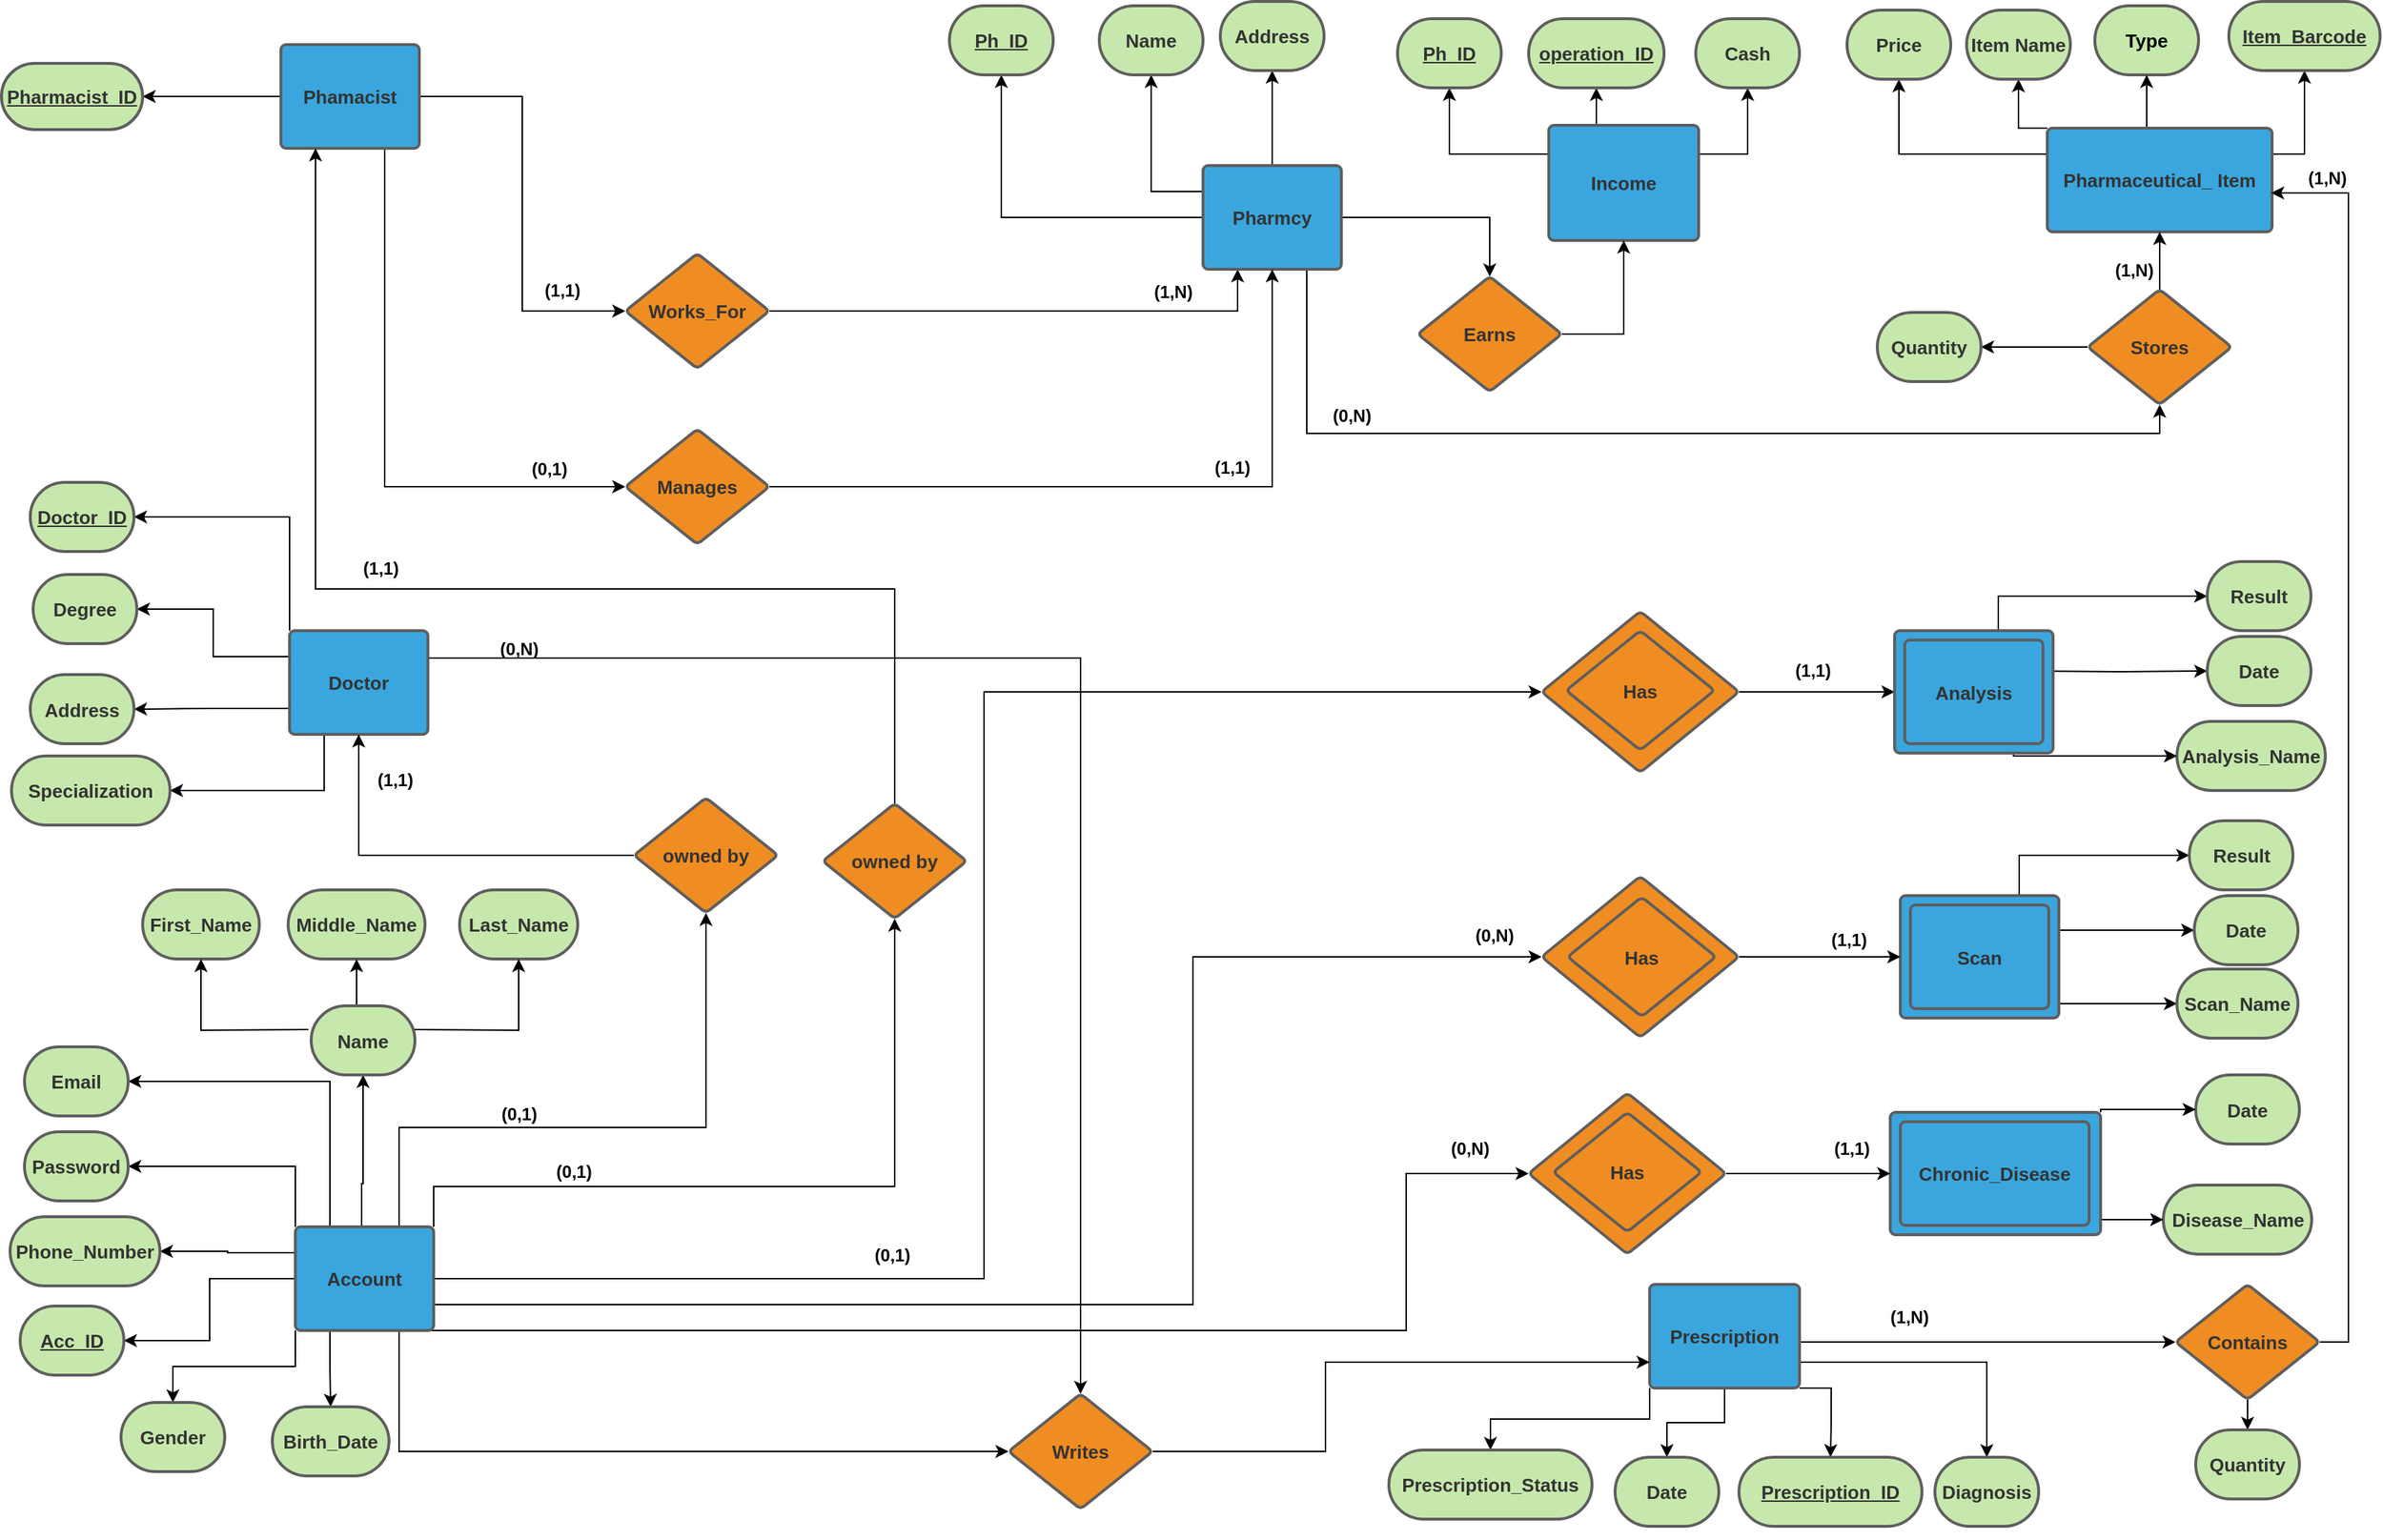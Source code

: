 <mxfile version="13.9.9" type="device"><diagram id="SrJOFGXFFk-rsunD_GMV" name="Page-1"><mxGraphModel dx="1022" dy="497" grid="0" gridSize="10" guides="1" tooltips="1" connect="1" arrows="1" fold="1" page="1" pageScale="1" pageWidth="850" pageHeight="1100" math="0" shadow="0"><root><mxCell id="0"/><mxCell id="1" parent="0"/><mxCell id="UK4qWIoS8Ab12ebFQnXm-16" style="edgeStyle=orthogonalEdgeStyle;rounded=0;orthogonalLoop=1;jettySize=auto;html=1;exitX=0.5;exitY=0;exitDx=0;exitDy=0;entryX=0.5;entryY=1;entryDx=0;entryDy=0;fontStyle=1" parent="1" source="N6BmVvMpEGS1UHbYdFNa-1" target="UK4qWIoS8Ab12ebFQnXm-11" edge="1"><mxGeometry relative="1" as="geometry"><Array as="points"><mxPoint x="276" y="884"/><mxPoint x="276" y="854"/></Array></mxGeometry></mxCell><mxCell id="Aq59oRdXERP1Q0vJyvpA-2" style="edgeStyle=orthogonalEdgeStyle;rounded=0;orthogonalLoop=1;jettySize=auto;html=1;exitX=1;exitY=0.5;exitDx=0;exitDy=0;entryX=0;entryY=0.5;entryDx=0;entryDy=0;" parent="1" source="N6BmVvMpEGS1UHbYdFNa-1" target="UK4qWIoS8Ab12ebFQnXm-120" edge="1"><mxGeometry relative="1" as="geometry"><Array as="points"><mxPoint x="708" y="920"/><mxPoint x="708" y="513"/></Array></mxGeometry></mxCell><mxCell id="Aq59oRdXERP1Q0vJyvpA-8" style="edgeStyle=orthogonalEdgeStyle;rounded=0;orthogonalLoop=1;jettySize=auto;html=1;exitX=1;exitY=0.75;exitDx=0;exitDy=0;entryX=0;entryY=0.5;entryDx=0;entryDy=0;" parent="1" source="N6BmVvMpEGS1UHbYdFNa-1" target="cPiCOxo47Beo3524T_LV-35" edge="1"><mxGeometry relative="1" as="geometry"><Array as="points"><mxPoint x="853" y="938"/><mxPoint x="853" y="697"/></Array></mxGeometry></mxCell><mxCell id="Aq59oRdXERP1Q0vJyvpA-17" style="edgeStyle=orthogonalEdgeStyle;rounded=0;orthogonalLoop=1;jettySize=auto;html=1;exitX=0.75;exitY=1;exitDx=0;exitDy=0;entryX=0;entryY=0.5;entryDx=0;entryDy=0;" parent="1" source="N6BmVvMpEGS1UHbYdFNa-1" target="cPiCOxo47Beo3524T_LV-51" edge="1"><mxGeometry relative="1" as="geometry"><Array as="points"><mxPoint x="1001" y="956"/><mxPoint x="1001" y="847"/></Array></mxGeometry></mxCell><mxCell id="wPLe1USS7FnoCK3j46vb-4" style="edgeStyle=orthogonalEdgeStyle;rounded=0;orthogonalLoop=1;jettySize=auto;html=1;exitX=0.25;exitY=0;exitDx=0;exitDy=0;entryX=1;entryY=0.5;entryDx=0;entryDy=0;" edge="1" parent="1" source="N6BmVvMpEGS1UHbYdFNa-1" target="N6BmVvMpEGS1UHbYdFNa-14"><mxGeometry relative="1" as="geometry"/></mxCell><mxCell id="wPLe1USS7FnoCK3j46vb-12" style="edgeStyle=orthogonalEdgeStyle;rounded=0;orthogonalLoop=1;jettySize=auto;html=1;exitX=0;exitY=0;exitDx=0;exitDy=0;entryX=1;entryY=0.5;entryDx=0;entryDy=0;" edge="1" parent="1" source="N6BmVvMpEGS1UHbYdFNa-1" target="N6BmVvMpEGS1UHbYdFNa-16"><mxGeometry relative="1" as="geometry"/></mxCell><mxCell id="wPLe1USS7FnoCK3j46vb-13" style="edgeStyle=orthogonalEdgeStyle;rounded=0;orthogonalLoop=1;jettySize=auto;html=1;exitX=0;exitY=0.25;exitDx=0;exitDy=0;entryX=1;entryY=0.5;entryDx=0;entryDy=0;" edge="1" parent="1" source="N6BmVvMpEGS1UHbYdFNa-1" target="cPiCOxo47Beo3524T_LV-24"><mxGeometry relative="1" as="geometry"><Array as="points"><mxPoint x="183" y="902"/><mxPoint x="183" y="901"/></Array></mxGeometry></mxCell><mxCell id="wPLe1USS7FnoCK3j46vb-14" style="edgeStyle=orthogonalEdgeStyle;rounded=0;orthogonalLoop=1;jettySize=auto;html=1;exitX=0;exitY=0.5;exitDx=0;exitDy=0;entryX=1;entryY=0.5;entryDx=0;entryDy=0;" edge="1" parent="1" source="N6BmVvMpEGS1UHbYdFNa-1" target="N6BmVvMpEGS1UHbYdFNa-22"><mxGeometry relative="1" as="geometry"/></mxCell><mxCell id="wPLe1USS7FnoCK3j46vb-16" style="edgeStyle=orthogonalEdgeStyle;rounded=0;orthogonalLoop=1;jettySize=auto;html=1;exitX=0.25;exitY=1;exitDx=0;exitDy=0;entryX=0.5;entryY=0;entryDx=0;entryDy=0;" edge="1" parent="1" source="N6BmVvMpEGS1UHbYdFNa-1" target="UK4qWIoS8Ab12ebFQnXm-23"><mxGeometry relative="1" as="geometry"/></mxCell><mxCell id="wPLe1USS7FnoCK3j46vb-17" style="edgeStyle=orthogonalEdgeStyle;rounded=0;orthogonalLoop=1;jettySize=auto;html=1;exitX=0;exitY=1;exitDx=0;exitDy=0;entryX=0.5;entryY=0;entryDx=0;entryDy=0;" edge="1" parent="1" source="N6BmVvMpEGS1UHbYdFNa-1" target="UK4qWIoS8Ab12ebFQnXm-20"><mxGeometry relative="1" as="geometry"/></mxCell><mxCell id="wPLe1USS7FnoCK3j46vb-24" style="edgeStyle=orthogonalEdgeStyle;rounded=0;orthogonalLoop=1;jettySize=auto;html=1;exitX=0.75;exitY=0;exitDx=0;exitDy=0;entryX=0.5;entryY=1;entryDx=0;entryDy=0;" edge="1" parent="1" source="N6BmVvMpEGS1UHbYdFNa-1" target="LXypdyW5rtcTToKxPHiF-26"><mxGeometry relative="1" as="geometry"><Array as="points"><mxPoint x="302" y="815"/><mxPoint x="515" y="815"/></Array></mxGeometry></mxCell><mxCell id="wPLe1USS7FnoCK3j46vb-25" style="edgeStyle=orthogonalEdgeStyle;rounded=0;orthogonalLoop=1;jettySize=auto;html=1;exitX=1;exitY=0;exitDx=0;exitDy=0;entryX=0.5;entryY=1;entryDx=0;entryDy=0;" edge="1" parent="1" source="N6BmVvMpEGS1UHbYdFNa-1" target="LXypdyW5rtcTToKxPHiF-25"><mxGeometry relative="1" as="geometry"><Array as="points"><mxPoint x="326" y="856"/><mxPoint x="646" y="856"/></Array></mxGeometry></mxCell><mxCell id="wPLe1USS7FnoCK3j46vb-28" style="edgeStyle=orthogonalEdgeStyle;rounded=0;orthogonalLoop=1;jettySize=auto;html=1;exitX=0.75;exitY=1;exitDx=0;exitDy=0;entryX=0;entryY=0.5;entryDx=0;entryDy=0;" edge="1" parent="1" source="N6BmVvMpEGS1UHbYdFNa-1" target="LXypdyW5rtcTToKxPHiF-3"><mxGeometry relative="1" as="geometry"/></mxCell><UserObject label="Account" lucidchartObjectId="-SGSoEUG9Gz7" id="N6BmVvMpEGS1UHbYdFNa-1"><mxCell style="html=1;overflow=block;whiteSpace=wrap;;whiteSpace=wrap;fontSize=13;fontColor=#333333;spacing=3;strokeColor=#5e5e5e;strokeOpacity=100;fillOpacity=100;rounded=1;absoluteArcSize=1;arcSize=7;fillColor=#3aa6dd;strokeWidth=2;fontStyle=1" parent="1" vertex="1"><mxGeometry x="230" y="884" width="96" height="72" as="geometry"/></mxCell></UserObject><UserObject label="Email" lucidchartObjectId="dYGS0nXV1edH" id="N6BmVvMpEGS1UHbYdFNa-14"><mxCell style="html=1;overflow=block;whiteSpace=wrap;rounded=1;arcSize=50;whiteSpace=wrap;fontSize=13;fontColor=#333333;fontStyle=1;align=center;spacing=3;strokeColor=#5e5e5e;strokeOpacity=100;fillOpacity=100;fillColor=#c7e8ac;strokeWidth=2;" parent="1" vertex="1"><mxGeometry x="42" y="759" width="72" height="48" as="geometry"/></mxCell></UserObject><UserObject label="Password" lucidchartObjectId="OYGSlnWSxsRF" id="N6BmVvMpEGS1UHbYdFNa-16"><mxCell style="html=1;overflow=block;whiteSpace=wrap;rounded=1;arcSize=50;whiteSpace=wrap;fontSize=13;fontColor=#333333;align=center;spacing=3;strokeColor=#5e5e5e;strokeOpacity=100;fillOpacity=100;fillColor=#c7e8ac;strokeWidth=2;fontStyle=1" parent="1" vertex="1"><mxGeometry x="42" y="818" width="72" height="48" as="geometry"/></mxCell></UserObject><mxCell id="wPLe1USS7FnoCK3j46vb-31" style="edgeStyle=orthogonalEdgeStyle;rounded=0;orthogonalLoop=1;jettySize=auto;html=1;exitX=1;exitY=0.5;exitDx=0;exitDy=0;entryX=0.25;entryY=1;entryDx=0;entryDy=0;" edge="1" parent="1" source="N6BmVvMpEGS1UHbYdFNa-19" target="N6BmVvMpEGS1UHbYdFNa-20"><mxGeometry relative="1" as="geometry"/></mxCell><UserObject label="Works_For" lucidchartObjectId="PZGSMww8vtWz" id="N6BmVvMpEGS1UHbYdFNa-19"><mxCell style="html=1;overflow=block;whiteSpace=wrap;rhombus;whiteSpace=wrap;fontSize=13;fontColor=#333333;align=center;spacing=3;strokeColor=#5e5e5e;strokeOpacity=100;fillOpacity=100;rounded=1;absoluteArcSize=1;arcSize=7;fillColor=#ef8d22;strokeWidth=2;fontStyle=1" parent="1" vertex="1"><mxGeometry x="459" y="208" width="100" height="80" as="geometry"/></mxCell></UserObject><mxCell id="UK4qWIoS8Ab12ebFQnXm-65" style="edgeStyle=orthogonalEdgeStyle;rounded=0;orthogonalLoop=1;jettySize=auto;html=1;exitX=0;exitY=0.25;exitDx=0;exitDy=0;entryX=0.5;entryY=1;entryDx=0;entryDy=0;fontStyle=1" parent="1" source="N6BmVvMpEGS1UHbYdFNa-20" target="UK4qWIoS8Ab12ebFQnXm-36" edge="1"><mxGeometry relative="1" as="geometry"/></mxCell><mxCell id="UK4qWIoS8Ab12ebFQnXm-68" style="edgeStyle=orthogonalEdgeStyle;rounded=0;orthogonalLoop=1;jettySize=auto;html=1;exitX=0.5;exitY=0;exitDx=0;exitDy=0;entryX=0.5;entryY=1;entryDx=0;entryDy=0;fontStyle=1" parent="1" source="N6BmVvMpEGS1UHbYdFNa-20" target="UK4qWIoS8Ab12ebFQnXm-58" edge="1"><mxGeometry relative="1" as="geometry"/></mxCell><mxCell id="UK4qWIoS8Ab12ebFQnXm-76" style="edgeStyle=orthogonalEdgeStyle;rounded=0;orthogonalLoop=1;jettySize=auto;html=1;exitX=1;exitY=0.5;exitDx=0;exitDy=0;fontStyle=1" parent="1" source="N6BmVvMpEGS1UHbYdFNa-20" target="UK4qWIoS8Ab12ebFQnXm-74" edge="1"><mxGeometry relative="1" as="geometry"/></mxCell><mxCell id="LXypdyW5rtcTToKxPHiF-21" style="edgeStyle=orthogonalEdgeStyle;rounded=0;orthogonalLoop=1;jettySize=auto;html=1;exitX=0.75;exitY=1;exitDx=0;exitDy=0;entryX=0.5;entryY=1;entryDx=0;entryDy=0;" parent="1" source="N6BmVvMpEGS1UHbYdFNa-20" target="UK4qWIoS8Ab12ebFQnXm-61" edge="1"><mxGeometry relative="1" as="geometry"><Array as="points"><mxPoint x="932" y="333"/><mxPoint x="1524" y="333"/></Array></mxGeometry></mxCell><mxCell id="wPLe1USS7FnoCK3j46vb-1" style="edgeStyle=orthogonalEdgeStyle;rounded=0;orthogonalLoop=1;jettySize=auto;html=1;exitX=0;exitY=0.5;exitDx=0;exitDy=0;entryX=0.5;entryY=1;entryDx=0;entryDy=0;" edge="1" parent="1" source="N6BmVvMpEGS1UHbYdFNa-20" target="UK4qWIoS8Ab12ebFQnXm-34"><mxGeometry relative="1" as="geometry"/></mxCell><UserObject label="Pharmcy" lucidchartObjectId="J0GSvKQGq9gK" id="N6BmVvMpEGS1UHbYdFNa-20"><mxCell style="html=1;overflow=block;whiteSpace=wrap;;whiteSpace=wrap;fontSize=13;fontColor=#333333;align=center;spacing=7;strokeColor=#5e5e5e;strokeOpacity=100;fillOpacity=100;rounded=1;absoluteArcSize=1;arcSize=7;fillColor=#3aa6dd;strokeWidth=2;fontStyle=1" parent="1" vertex="1"><mxGeometry x="860" y="147" width="96" height="72" as="geometry"/></mxCell></UserObject><UserObject label="Acc_ID" lucidchartObjectId="R1GS1SDH2Mbg" id="N6BmVvMpEGS1UHbYdFNa-22"><mxCell style="html=1;overflow=block;whiteSpace=wrap;rounded=1;arcSize=50;whiteSpace=wrap;fontSize=13;fontColor=#333333;fontStyle=5;align=center;spacing=3;strokeColor=#5e5e5e;strokeOpacity=100;fillOpacity=100;fillColor=#c7e8ac;strokeWidth=2;" parent="1" vertex="1"><mxGeometry x="39" y="939" width="72" height="48" as="geometry"/></mxCell></UserObject><mxCell id="UK4qWIoS8Ab12ebFQnXm-49" style="edgeStyle=orthogonalEdgeStyle;rounded=0;orthogonalLoop=1;jettySize=auto;html=1;exitX=0.75;exitY=1;exitDx=0;exitDy=0;entryX=0;entryY=0.5;entryDx=0;entryDy=0;fontStyle=1" parent="1" source="N6BmVvMpEGS1UHbYdFNa-31" target="UK4qWIoS8Ab12ebFQnXm-30" edge="1"><mxGeometry relative="1" as="geometry"/></mxCell><mxCell id="UK4qWIoS8Ab12ebFQnXm-50" style="edgeStyle=orthogonalEdgeStyle;rounded=0;orthogonalLoop=1;jettySize=auto;html=1;exitX=1;exitY=0.5;exitDx=0;exitDy=0;entryX=0;entryY=0.5;entryDx=0;entryDy=0;fontStyle=1" parent="1" source="N6BmVvMpEGS1UHbYdFNa-31" target="N6BmVvMpEGS1UHbYdFNa-19" edge="1"><mxGeometry relative="1" as="geometry"/></mxCell><mxCell id="cPiCOxo47Beo3524T_LV-22" style="edgeStyle=orthogonalEdgeStyle;rounded=0;orthogonalLoop=1;jettySize=auto;html=1;exitX=0;exitY=0.5;exitDx=0;exitDy=0;entryX=1;entryY=0.5;entryDx=0;entryDy=0;" parent="1" source="N6BmVvMpEGS1UHbYdFNa-31" target="hWyK3MEY5wXp8ldDRZPH-13" edge="1"><mxGeometry relative="1" as="geometry"/></mxCell><UserObject label="Phamacist" lucidchartObjectId="CaHSCyLZCDPA" id="N6BmVvMpEGS1UHbYdFNa-31"><mxCell style="html=1;overflow=block;whiteSpace=wrap;;whiteSpace=wrap;fontSize=13;fontColor=#333333;align=center;spacing=7;strokeColor=#5e5e5e;strokeOpacity=100;fillOpacity=100;rounded=1;absoluteArcSize=1;arcSize=7;fillColor=#3aa6dd;strokeWidth=2;fontStyle=1" parent="1" vertex="1"><mxGeometry x="220" y="63" width="96" height="72" as="geometry"/></mxCell></UserObject><mxCell id="6YdUePQtOF0OQLc7jwly-23" style="edgeStyle=orthogonalEdgeStyle;rounded=0;orthogonalLoop=1;jettySize=auto;html=1;exitX=0.75;exitY=0;exitDx=0;exitDy=0;entryX=0;entryY=0.5;entryDx=0;entryDy=0;" parent="1" source="N6BmVvMpEGS1UHbYdFNa-36" target="N6BmVvMpEGS1UHbYdFNa-44" edge="1"><mxGeometry relative="1" as="geometry"/></mxCell><mxCell id="6YdUePQtOF0OQLc7jwly-25" style="edgeStyle=orthogonalEdgeStyle;rounded=0;orthogonalLoop=1;jettySize=auto;html=1;exitX=1;exitY=0.25;exitDx=0;exitDy=0;entryX=0;entryY=0.5;entryDx=0;entryDy=0;" parent="1" source="N6BmVvMpEGS1UHbYdFNa-36" target="N6BmVvMpEGS1UHbYdFNa-42" edge="1"><mxGeometry relative="1" as="geometry"><mxPoint x="1512.98" y="662.588" as="targetPoint"/><Array as="points"><mxPoint x="1454" y="678"/></Array></mxGeometry></mxCell><mxCell id="ACIOXOJVwjQED-e7u1HB-14" style="edgeStyle=orthogonalEdgeStyle;rounded=0;orthogonalLoop=1;jettySize=auto;html=1;exitX=1;exitY=0.75;exitDx=0;exitDy=0;entryX=0;entryY=0.5;entryDx=0;entryDy=0;" parent="1" source="N6BmVvMpEGS1UHbYdFNa-36" target="N6BmVvMpEGS1UHbYdFNa-40" edge="1"><mxGeometry relative="1" as="geometry"><Array as="points"><mxPoint x="1454" y="729"/></Array></mxGeometry></mxCell><UserObject label="Scans" lucidchartObjectId="TfHS3AQrBClq" id="N6BmVvMpEGS1UHbYdFNa-36"><mxCell style="html=1;overflow=block;whiteSpace=wrap;;whiteSpace=wrap;fontSize=13;fontColor=#333333;align=center;spacing=7;strokeColor=#5e5e5e;strokeOpacity=100;fillOpacity=100;rounded=1;absoluteArcSize=1;arcSize=7;fillColor=#3aa6dd;strokeWidth=2;fontStyle=1" parent="1" vertex="1"><mxGeometry x="1344" y="654" width="110" height="85" as="geometry"/></mxCell></UserObject><UserObject label="Scan_Name" lucidchartObjectId="ugHShS6XO9Eq" id="N6BmVvMpEGS1UHbYdFNa-40"><mxCell style="html=1;overflow=block;whiteSpace=wrap;rounded=1;arcSize=50;whiteSpace=wrap;fontSize=13;fontColor=#333333;align=center;spacing=3;strokeColor=#5e5e5e;strokeOpacity=100;fillOpacity=100;fillColor=#c7e8ac;strokeWidth=2;fontStyle=1" parent="1" vertex="1"><mxGeometry x="1536" y="705" width="84" height="48" as="geometry"/></mxCell></UserObject><UserObject label="Date" lucidchartObjectId="OgHSLH1Q~NTP" id="N6BmVvMpEGS1UHbYdFNa-42"><mxCell style="html=1;overflow=block;whiteSpace=wrap;rounded=1;arcSize=50;whiteSpace=wrap;fontSize=13;fontColor=#333333;align=center;spacing=3;strokeColor=#5e5e5e;strokeOpacity=100;fillOpacity=100;fillColor=#c7e8ac;strokeWidth=2;fontStyle=1" parent="1" vertex="1"><mxGeometry x="1548" y="654" width="72" height="48" as="geometry"/></mxCell></UserObject><UserObject label="Result" lucidchartObjectId="ZgHS8Fq8jt4v" id="N6BmVvMpEGS1UHbYdFNa-44"><mxCell style="html=1;overflow=block;whiteSpace=wrap;rounded=1;arcSize=50;whiteSpace=wrap;fontSize=13;fontColor=#333333;align=center;spacing=3;strokeColor=#5e5e5e;strokeOpacity=100;fillOpacity=100;fillColor=#c7e8ac;strokeWidth=2;fontStyle=1" parent="1" vertex="1"><mxGeometry x="1544.5" y="602" width="72" height="48" as="geometry"/></mxCell></UserObject><mxCell id="UK4qWIoS8Ab12ebFQnXm-115" style="edgeStyle=orthogonalEdgeStyle;rounded=0;orthogonalLoop=1;jettySize=auto;html=1;exitX=0;exitY=0;exitDx=0;exitDy=0;entryX=1;entryY=0.5;entryDx=0;entryDy=0;" parent="1" source="N6BmVvMpEGS1UHbYdFNa-47" target="UK4qWIoS8Ab12ebFQnXm-114" edge="1"><mxGeometry relative="1" as="geometry"/></mxCell><mxCell id="LXypdyW5rtcTToKxPHiF-2" style="edgeStyle=orthogonalEdgeStyle;rounded=0;orthogonalLoop=1;jettySize=auto;html=1;exitX=0.25;exitY=1;exitDx=0;exitDy=0;entryX=1;entryY=0.5;entryDx=0;entryDy=0;" parent="1" source="N6BmVvMpEGS1UHbYdFNa-47" target="LXypdyW5rtcTToKxPHiF-1" edge="1"><mxGeometry relative="1" as="geometry"/></mxCell><mxCell id="wPLe1USS7FnoCK3j46vb-6" style="edgeStyle=orthogonalEdgeStyle;rounded=0;orthogonalLoop=1;jettySize=auto;html=1;exitX=0;exitY=0.25;exitDx=0;exitDy=0;entryX=1;entryY=0.5;entryDx=0;entryDy=0;" edge="1" parent="1" source="N6BmVvMpEGS1UHbYdFNa-47" target="hWyK3MEY5wXp8ldDRZPH-2"><mxGeometry relative="1" as="geometry"/></mxCell><mxCell id="wPLe1USS7FnoCK3j46vb-8" style="edgeStyle=orthogonalEdgeStyle;rounded=0;orthogonalLoop=1;jettySize=auto;html=1;exitX=0;exitY=0.75;exitDx=0;exitDy=0;entryX=1;entryY=0.5;entryDx=0;entryDy=0;" edge="1" parent="1" source="N6BmVvMpEGS1UHbYdFNa-47" target="hWyK3MEY5wXp8ldDRZPH-11"><mxGeometry relative="1" as="geometry"/></mxCell><mxCell id="wPLe1USS7FnoCK3j46vb-29" style="edgeStyle=orthogonalEdgeStyle;rounded=0;orthogonalLoop=1;jettySize=auto;html=1;exitX=1;exitY=0.75;exitDx=0;exitDy=0;" edge="1" parent="1" source="N6BmVvMpEGS1UHbYdFNa-47" target="LXypdyW5rtcTToKxPHiF-3"><mxGeometry relative="1" as="geometry"><Array as="points"><mxPoint x="322" y="489"/><mxPoint x="775" y="489"/></Array></mxGeometry></mxCell><UserObject label="Doctor" lucidchartObjectId="ovHSjndOjdJD" id="N6BmVvMpEGS1UHbYdFNa-47"><mxCell style="html=1;overflow=block;whiteSpace=wrap;;whiteSpace=wrap;fontSize=13;fontColor=#333333;align=center;spacing=7;strokeColor=#5e5e5e;strokeOpacity=100;fillOpacity=100;rounded=1;absoluteArcSize=1;arcSize=7;fillColor=#3aa6dd;strokeWidth=2;fontStyle=1" parent="1" vertex="1"><mxGeometry x="226" y="470" width="96" height="72" as="geometry"/></mxCell></UserObject><mxCell id="cPiCOxo47Beo3524T_LV-13" style="edgeStyle=orthogonalEdgeStyle;rounded=0;orthogonalLoop=1;jettySize=auto;html=1;exitX=0.642;exitY=0.02;exitDx=0;exitDy=0;entryX=0;entryY=0.5;entryDx=0;entryDy=0;exitPerimeter=0;" parent="1" source="cPiCOxo47Beo3524T_LV-32" target="cPiCOxo47Beo3524T_LV-10" edge="1"><mxGeometry relative="1" as="geometry"><mxPoint x="1412" y="462" as="sourcePoint"/><Array as="points"><mxPoint x="1412" y="472"/><mxPoint x="1412" y="446"/></Array></mxGeometry></mxCell><mxCell id="cPiCOxo47Beo3524T_LV-15" style="edgeStyle=orthogonalEdgeStyle;rounded=0;orthogonalLoop=1;jettySize=auto;html=1;exitX=1;exitY=0.5;exitDx=0;exitDy=0;entryX=0;entryY=0.5;entryDx=0;entryDy=0;" parent="1" target="cPiCOxo47Beo3524T_LV-9" edge="1"><mxGeometry relative="1" as="geometry"><mxPoint x="1436" y="498" as="sourcePoint"/></mxGeometry></mxCell><UserObject label="Type" lucidchartObjectId="q4GSKJaUH7Fd" id="N6BmVvMpEGS1UHbYdFNa-136"><mxCell style="html=1;overflow=block;whiteSpace=wrap;rounded=1;arcSize=50;whiteSpace=wrap;fontSize=13;fontStyle=1;align=center;spacing=3;strokeOpacity=100;fillOpacity=100;strokeWidth=2;strokeColor=#5E5E5E;fillColor=#C7E8AC;" parent="1" vertex="1"><mxGeometry x="1479" y="36" width="72" height="48" as="geometry"/></mxCell></UserObject><mxCell id="UK4qWIoS8Ab12ebFQnXm-105" style="edgeStyle=orthogonalEdgeStyle;rounded=0;orthogonalLoop=1;jettySize=auto;html=1;exitX=0;exitY=0.25;exitDx=0;exitDy=0;entryX=0.5;entryY=1;entryDx=0;entryDy=0;fontStyle=1" parent="1" source="N6BmVvMpEGS1UHbYdFNa-154" target="UK4qWIoS8Ab12ebFQnXm-86" edge="1"><mxGeometry relative="1" as="geometry"/></mxCell><mxCell id="wPLe1USS7FnoCK3j46vb-38" style="edgeStyle=orthogonalEdgeStyle;rounded=0;orthogonalLoop=1;jettySize=auto;html=1;exitX=1;exitY=0.25;exitDx=0;exitDy=0;entryX=0.5;entryY=1;entryDx=0;entryDy=0;" edge="1" parent="1" source="N6BmVvMpEGS1UHbYdFNa-154" target="wPLe1USS7FnoCK3j46vb-36"><mxGeometry relative="1" as="geometry"/></mxCell><mxCell id="wPLe1USS7FnoCK3j46vb-40" style="edgeStyle=orthogonalEdgeStyle;rounded=0;orthogonalLoop=1;jettySize=auto;html=1;exitX=0;exitY=0;exitDx=0;exitDy=0;entryX=0.5;entryY=1;entryDx=0;entryDy=0;" edge="1" parent="1" source="N6BmVvMpEGS1UHbYdFNa-154" target="UK4qWIoS8Ab12ebFQnXm-85"><mxGeometry relative="1" as="geometry"/></mxCell><mxCell id="wPLe1USS7FnoCK3j46vb-42" style="edgeStyle=orthogonalEdgeStyle;rounded=0;orthogonalLoop=1;jettySize=auto;html=1;exitX=0.5;exitY=0;exitDx=0;exitDy=0;entryX=0.5;entryY=1;entryDx=0;entryDy=0;" edge="1" parent="1" source="N6BmVvMpEGS1UHbYdFNa-154" target="N6BmVvMpEGS1UHbYdFNa-136"><mxGeometry relative="1" as="geometry"/></mxCell><UserObject label="Pharmaceutical_ Item" lucidchartObjectId="J0GSvKQGq9gK" id="N6BmVvMpEGS1UHbYdFNa-154"><mxCell style="html=1;overflow=block;whiteSpace=wrap;;whiteSpace=wrap;fontSize=13;fontColor=#333333;align=center;spacing=7;strokeColor=#5e5e5e;strokeOpacity=100;fillOpacity=100;rounded=1;absoluteArcSize=1;arcSize=7;fillColor=#3aa6dd;strokeWidth=2;fontStyle=1" parent="1" vertex="1"><mxGeometry x="1446" y="121" width="156" height="72" as="geometry"/></mxCell></UserObject><mxCell id="N6BmVvMpEGS1UHbYdFNa-155" style="edgeStyle=orthogonalEdgeStyle;rounded=0;orthogonalLoop=1;jettySize=auto;html=1;exitX=0.5;exitY=1;exitDx=0;exitDy=0;fontStyle=1" parent="1" edge="1"><mxGeometry relative="1" as="geometry"><mxPoint x="1516" y="77" as="sourcePoint"/><mxPoint x="1516" y="77" as="targetPoint"/></mxGeometry></mxCell><mxCell id="N6BmVvMpEGS1UHbYdFNa-187" value="(1,1)" style="text;html=1;align=center;verticalAlign=middle;resizable=0;points=[];autosize=1;fontStyle=1" parent="1" vertex="1"><mxGeometry x="395" y="224" width="40" height="20" as="geometry"/></mxCell><mxCell id="N6BmVvMpEGS1UHbYdFNa-191" value="(1,1)" style="text;html=1;align=center;verticalAlign=middle;resizable=0;points=[];autosize=1;fontStyle=1" parent="1" vertex="1"><mxGeometry x="860" y="347" width="40" height="20" as="geometry"/></mxCell><UserObject label="Degree" lucidchartObjectId="OYGSlnWSxsRF" id="hWyK3MEY5wXp8ldDRZPH-2"><mxCell style="html=1;overflow=block;whiteSpace=wrap;rounded=1;arcSize=50;whiteSpace=wrap;fontSize=13;fontColor=#333333;align=center;spacing=3;strokeColor=#5e5e5e;strokeOpacity=100;fillOpacity=100;fillColor=#c7e8ac;strokeWidth=2;fontStyle=1" parent="1" vertex="1"><mxGeometry x="48" y="431" width="72" height="48" as="geometry"/></mxCell></UserObject><UserObject label="Address" lucidchartObjectId="OYGSlnWSxsRF" id="hWyK3MEY5wXp8ldDRZPH-11"><mxCell style="html=1;overflow=block;whiteSpace=wrap;rounded=1;arcSize=50;whiteSpace=wrap;fontSize=13;fontColor=#333333;align=center;spacing=3;strokeColor=#5e5e5e;strokeOpacity=100;fillOpacity=100;fillColor=#c7e8ac;strokeWidth=2;fontStyle=1" parent="1" vertex="1"><mxGeometry x="46" y="500.5" width="72" height="48" as="geometry"/></mxCell></UserObject><UserObject label="Pharmacist_ID" lucidchartObjectId="dYGS0nXV1edH" id="hWyK3MEY5wXp8ldDRZPH-13"><mxCell style="html=1;overflow=block;whiteSpace=wrap;rounded=1;arcSize=50;whiteSpace=wrap;fontSize=13;fontColor=#333333;fontStyle=5;align=center;spacing=3;strokeColor=#5e5e5e;strokeOpacity=100;fillOpacity=100;fillColor=#c7e8ac;strokeWidth=2;" parent="1" vertex="1"><mxGeometry x="26" y="76" width="98" height="46" as="geometry"/></mxCell></UserObject><mxCell id="UK4qWIoS8Ab12ebFQnXm-96" style="edgeStyle=orthogonalEdgeStyle;rounded=0;orthogonalLoop=1;jettySize=auto;html=1;exitX=0;exitY=0.25;exitDx=0;exitDy=0;fontStyle=1" parent="1" source="KkuqJVuLSE56TDZzYvB7-1" target="UK4qWIoS8Ab12ebFQnXm-93" edge="1"><mxGeometry relative="1" as="geometry"/></mxCell><mxCell id="UK4qWIoS8Ab12ebFQnXm-99" style="edgeStyle=orthogonalEdgeStyle;rounded=0;orthogonalLoop=1;jettySize=auto;html=1;exitX=1;exitY=0.25;exitDx=0;exitDy=0;entryX=0.5;entryY=1;entryDx=0;entryDy=0;fontStyle=1" parent="1" source="KkuqJVuLSE56TDZzYvB7-1" target="UK4qWIoS8Ab12ebFQnXm-95" edge="1"><mxGeometry relative="1" as="geometry"/></mxCell><mxCell id="wPLe1USS7FnoCK3j46vb-39" style="edgeStyle=orthogonalEdgeStyle;rounded=0;orthogonalLoop=1;jettySize=auto;html=1;exitX=0.25;exitY=0;exitDx=0;exitDy=0;entryX=0.5;entryY=1;entryDx=0;entryDy=0;" edge="1" parent="1" source="KkuqJVuLSE56TDZzYvB7-1" target="UK4qWIoS8Ab12ebFQnXm-94"><mxGeometry relative="1" as="geometry"/></mxCell><UserObject label="Income" lucidchartObjectId="J0GSvKQGq9gK" id="KkuqJVuLSE56TDZzYvB7-1"><mxCell style="html=1;overflow=block;whiteSpace=wrap;;whiteSpace=wrap;fontSize=13;fontColor=#333333;align=center;spacing=7;strokeColor=#5e5e5e;strokeOpacity=100;fillOpacity=100;rounded=1;absoluteArcSize=1;arcSize=7;fillColor=#3aa6dd;strokeWidth=2;fontStyle=1" parent="1" vertex="1"><mxGeometry x="1100" y="119" width="104" height="80" as="geometry"/></mxCell></UserObject><UserObject label="First_Name" lucidchartObjectId="dYGS0nXV1edH" id="UK4qWIoS8Ab12ebFQnXm-8"><mxCell style="html=1;overflow=block;whiteSpace=wrap;rounded=1;arcSize=50;whiteSpace=wrap;fontSize=13;fontColor=#333333;fontStyle=1;align=center;spacing=3;strokeColor=#5e5e5e;strokeOpacity=100;fillOpacity=100;fillColor=#c7e8ac;strokeWidth=2;" parent="1" vertex="1"><mxGeometry x="124" y="650" width="81" height="48" as="geometry"/></mxCell></UserObject><UserObject label="Last_Name" lucidchartObjectId="dYGS0nXV1edH" id="UK4qWIoS8Ab12ebFQnXm-9"><mxCell style="html=1;overflow=block;whiteSpace=wrap;rounded=1;arcSize=50;whiteSpace=wrap;fontSize=13;fontColor=#333333;fontStyle=1;align=center;spacing=3;strokeColor=#5e5e5e;strokeOpacity=100;fillOpacity=100;fillColor=#c7e8ac;strokeWidth=2;" parent="1" vertex="1"><mxGeometry x="344" y="650" width="82" height="48" as="geometry"/></mxCell></UserObject><UserObject label="Middle_Name" lucidchartObjectId="dYGS0nXV1edH" id="UK4qWIoS8Ab12ebFQnXm-10"><mxCell style="html=1;overflow=block;whiteSpace=wrap;rounded=1;arcSize=50;whiteSpace=wrap;fontSize=13;fontColor=#333333;fontStyle=1;align=center;spacing=3;strokeColor=#5e5e5e;strokeOpacity=100;fillOpacity=100;fillColor=#c7e8ac;strokeWidth=2;" parent="1" vertex="1"><mxGeometry x="225" y="650" width="95" height="48" as="geometry"/></mxCell></UserObject><mxCell id="UK4qWIoS8Ab12ebFQnXm-14" style="edgeStyle=orthogonalEdgeStyle;rounded=0;orthogonalLoop=1;jettySize=auto;html=1;exitX=1;exitY=0.5;exitDx=0;exitDy=0;entryX=0.5;entryY=1;entryDx=0;entryDy=0;fontStyle=1" parent="1" target="UK4qWIoS8Ab12ebFQnXm-9" edge="1"><mxGeometry relative="1" as="geometry"><mxPoint x="311" y="747" as="sourcePoint"/></mxGeometry></mxCell><mxCell id="UK4qWIoS8Ab12ebFQnXm-15" style="edgeStyle=orthogonalEdgeStyle;rounded=0;orthogonalLoop=1;jettySize=auto;html=1;exitX=0;exitY=0.5;exitDx=0;exitDy=0;entryX=0.5;entryY=1;entryDx=0;entryDy=0;fontStyle=1" parent="1" target="UK4qWIoS8Ab12ebFQnXm-8" edge="1"><mxGeometry relative="1" as="geometry"><mxPoint x="239" y="747" as="sourcePoint"/></mxGeometry></mxCell><mxCell id="wPLe1USS7FnoCK3j46vb-11" style="edgeStyle=orthogonalEdgeStyle;rounded=0;orthogonalLoop=1;jettySize=auto;html=1;exitX=0.5;exitY=0;exitDx=0;exitDy=0;entryX=0.5;entryY=1;entryDx=0;entryDy=0;" edge="1" parent="1" source="UK4qWIoS8Ab12ebFQnXm-11" target="UK4qWIoS8Ab12ebFQnXm-10"><mxGeometry relative="1" as="geometry"/></mxCell><UserObject label="Name" lucidchartObjectId="dYGS0nXV1edH" id="UK4qWIoS8Ab12ebFQnXm-11"><mxCell style="html=1;overflow=block;whiteSpace=wrap;rounded=1;arcSize=50;whiteSpace=wrap;fontSize=13;fontColor=#333333;fontStyle=1;align=center;spacing=3;strokeColor=#5e5e5e;strokeOpacity=100;fillOpacity=100;fillColor=#c7e8ac;strokeWidth=2;" parent="1" vertex="1"><mxGeometry x="241" y="730.5" width="72" height="48" as="geometry"/></mxCell></UserObject><UserObject label="Gender" lucidchartObjectId="dYGS0nXV1edH" id="UK4qWIoS8Ab12ebFQnXm-20"><mxCell style="html=1;overflow=block;whiteSpace=wrap;rounded=1;arcSize=50;whiteSpace=wrap;fontSize=13;fontColor=#333333;fontStyle=1;align=center;spacing=3;strokeColor=#5e5e5e;strokeOpacity=100;fillOpacity=100;fillColor=#c7e8ac;strokeWidth=2;" parent="1" vertex="1"><mxGeometry x="109" y="1006" width="72" height="48" as="geometry"/></mxCell></UserObject><UserObject label="Birth_Date" lucidchartObjectId="dYGS0nXV1edH" id="UK4qWIoS8Ab12ebFQnXm-23"><mxCell style="html=1;overflow=block;whiteSpace=wrap;rounded=1;arcSize=50;whiteSpace=wrap;fontSize=13;fontColor=#333333;fontStyle=1;align=center;spacing=3;strokeColor=#5e5e5e;strokeOpacity=100;fillOpacity=100;fillColor=#c7e8ac;strokeWidth=2;" parent="1" vertex="1"><mxGeometry x="214" y="1009" width="81" height="48" as="geometry"/></mxCell></UserObject><mxCell id="UK4qWIoS8Ab12ebFQnXm-47" style="edgeStyle=orthogonalEdgeStyle;rounded=0;orthogonalLoop=1;jettySize=auto;html=1;exitX=1;exitY=0.5;exitDx=0;exitDy=0;entryX=0.5;entryY=1;entryDx=0;entryDy=0;fontStyle=1" parent="1" source="UK4qWIoS8Ab12ebFQnXm-30" target="N6BmVvMpEGS1UHbYdFNa-20" edge="1"><mxGeometry relative="1" as="geometry"/></mxCell><UserObject label="Manages" lucidchartObjectId="PZGSMww8vtWz" id="UK4qWIoS8Ab12ebFQnXm-30"><mxCell style="html=1;overflow=block;whiteSpace=wrap;rhombus;whiteSpace=wrap;fontSize=13;fontColor=#333333;align=center;spacing=3;strokeColor=#5e5e5e;strokeOpacity=100;fillOpacity=100;rounded=1;absoluteArcSize=1;arcSize=7;fillColor=#ef8d22;strokeWidth=2;fontStyle=1" parent="1" vertex="1"><mxGeometry x="459" y="330" width="100" height="80" as="geometry"/></mxCell></UserObject><mxCell id="UK4qWIoS8Ab12ebFQnXm-33" value="(0,1)" style="text;html=1;align=center;verticalAlign=middle;resizable=0;points=[];autosize=1;fontStyle=1" parent="1" vertex="1"><mxGeometry x="388" y="349" width="35" height="18" as="geometry"/></mxCell><UserObject label="Ph_ID" lucidchartObjectId="OYGSlnWSxsRF" id="UK4qWIoS8Ab12ebFQnXm-34"><mxCell style="html=1;overflow=block;whiteSpace=wrap;rounded=1;arcSize=50;whiteSpace=wrap;fontSize=13;fontColor=#333333;align=center;spacing=3;strokeColor=#5e5e5e;strokeOpacity=100;fillOpacity=100;fillColor=#c7e8ac;strokeWidth=2;fontStyle=5" parent="1" vertex="1"><mxGeometry x="684" y="36" width="72" height="48" as="geometry"/></mxCell></UserObject><UserObject label="Name" lucidchartObjectId="OYGSlnWSxsRF" id="UK4qWIoS8Ab12ebFQnXm-36"><mxCell style="html=1;overflow=block;whiteSpace=wrap;rounded=1;arcSize=50;whiteSpace=wrap;fontSize=13;fontColor=#333333;align=center;spacing=3;strokeColor=#5e5e5e;strokeOpacity=100;fillOpacity=100;fillColor=#c7e8ac;strokeWidth=2;fontStyle=1" parent="1" vertex="1"><mxGeometry x="788" y="36" width="72" height="48" as="geometry"/></mxCell></UserObject><UserObject label="Address" lucidchartObjectId="OYGSlnWSxsRF" id="UK4qWIoS8Ab12ebFQnXm-58"><mxCell style="html=1;overflow=block;whiteSpace=wrap;rounded=1;arcSize=50;whiteSpace=wrap;fontSize=13;fontColor=#333333;align=center;spacing=3;strokeColor=#5e5e5e;strokeOpacity=100;fillOpacity=100;fillColor=#c7e8ac;strokeWidth=2;fontStyle=1" parent="1" vertex="1"><mxGeometry x="872" y="33" width="72" height="48" as="geometry"/></mxCell></UserObject><mxCell id="6YdUePQtOF0OQLc7jwly-59" style="edgeStyle=orthogonalEdgeStyle;rounded=0;orthogonalLoop=1;jettySize=auto;html=1;exitX=0;exitY=0.5;exitDx=0;exitDy=0;entryX=1;entryY=0.5;entryDx=0;entryDy=0;" parent="1" source="UK4qWIoS8Ab12ebFQnXm-61" target="6YdUePQtOF0OQLc7jwly-57" edge="1"><mxGeometry relative="1" as="geometry"/></mxCell><mxCell id="LXypdyW5rtcTToKxPHiF-20" style="edgeStyle=orthogonalEdgeStyle;rounded=0;orthogonalLoop=1;jettySize=auto;html=1;exitX=0.5;exitY=0;exitDx=0;exitDy=0;entryX=0.5;entryY=1;entryDx=0;entryDy=0;" parent="1" source="UK4qWIoS8Ab12ebFQnXm-61" target="N6BmVvMpEGS1UHbYdFNa-154" edge="1"><mxGeometry relative="1" as="geometry"/></mxCell><UserObject label="Stores" lucidchartObjectId="PZGSMww8vtWz" id="UK4qWIoS8Ab12ebFQnXm-61"><mxCell style="html=1;overflow=block;whiteSpace=wrap;rhombus;whiteSpace=wrap;fontSize=13;fontColor=#333333;align=center;spacing=3;strokeColor=#5e5e5e;strokeOpacity=100;fillOpacity=100;rounded=1;absoluteArcSize=1;arcSize=7;fillColor=#ef8d22;strokeWidth=2;fontStyle=1" parent="1" vertex="1"><mxGeometry x="1474" y="233" width="100" height="80" as="geometry"/></mxCell></UserObject><mxCell id="UK4qWIoS8Ab12ebFQnXm-92" style="edgeStyle=orthogonalEdgeStyle;rounded=0;orthogonalLoop=1;jettySize=auto;html=1;exitX=1;exitY=0.5;exitDx=0;exitDy=0;entryX=0.5;entryY=1;entryDx=0;entryDy=0;fontStyle=1" parent="1" source="UK4qWIoS8Ab12ebFQnXm-74" target="KkuqJVuLSE56TDZzYvB7-1" edge="1"><mxGeometry relative="1" as="geometry"/></mxCell><UserObject label="Earns" lucidchartObjectId="PZGSMww8vtWz" id="UK4qWIoS8Ab12ebFQnXm-74"><mxCell style="html=1;overflow=block;whiteSpace=wrap;rhombus;whiteSpace=wrap;fontSize=13;fontColor=#333333;align=center;spacing=3;strokeColor=#5e5e5e;strokeOpacity=100;fillOpacity=100;rounded=1;absoluteArcSize=1;arcSize=7;fillColor=#ef8d22;strokeWidth=2;fontStyle=1" parent="1" vertex="1"><mxGeometry x="1009" y="224" width="100" height="80" as="geometry"/></mxCell></UserObject><UserObject label="Item Name" lucidchartObjectId="OYGSlnWSxsRF" id="UK4qWIoS8Ab12ebFQnXm-85"><mxCell style="html=1;overflow=block;whiteSpace=wrap;rounded=1;arcSize=50;whiteSpace=wrap;fontSize=13;fontColor=#333333;align=center;spacing=3;strokeColor=#5e5e5e;strokeOpacity=100;fillOpacity=100;fillColor=#c7e8ac;strokeWidth=2;fontStyle=1" parent="1" vertex="1"><mxGeometry x="1390" y="39" width="72" height="48" as="geometry"/></mxCell></UserObject><UserObject label="Price" lucidchartObjectId="OYGSlnWSxsRF" id="UK4qWIoS8Ab12ebFQnXm-86"><mxCell style="html=1;overflow=block;whiteSpace=wrap;rounded=1;arcSize=50;whiteSpace=wrap;fontSize=13;fontColor=#333333;align=center;spacing=3;strokeColor=#5e5e5e;strokeOpacity=100;fillOpacity=100;strokeWidth=2;fontStyle=1;fillColor=#C7E8AC;" parent="1" vertex="1"><mxGeometry x="1307" y="39" width="72" height="48" as="geometry"/></mxCell></UserObject><UserObject label="Ph_ID" lucidchartObjectId="OYGSlnWSxsRF" id="UK4qWIoS8Ab12ebFQnXm-93"><mxCell style="html=1;overflow=block;whiteSpace=wrap;rounded=1;arcSize=50;whiteSpace=wrap;fontSize=13;fontColor=#333333;align=center;spacing=3;strokeColor=#5e5e5e;strokeOpacity=100;fillOpacity=100;strokeWidth=2;fontStyle=5;fillColor=#C7E8AC;" parent="1" vertex="1"><mxGeometry x="995" y="45" width="72" height="48" as="geometry"/></mxCell></UserObject><UserObject label="operation_ID" lucidchartObjectId="OYGSlnWSxsRF" id="UK4qWIoS8Ab12ebFQnXm-94"><mxCell style="html=1;overflow=block;whiteSpace=wrap;rounded=1;arcSize=50;whiteSpace=wrap;fontSize=13;fontColor=#333333;align=center;spacing=3;strokeColor=#5e5e5e;strokeOpacity=100;fillOpacity=100;strokeWidth=2;fontStyle=5;fillColor=#C7E8AC;" parent="1" vertex="1"><mxGeometry x="1086" y="45" width="94" height="48" as="geometry"/></mxCell></UserObject><UserObject label="Cash" lucidchartObjectId="OYGSlnWSxsRF" id="UK4qWIoS8Ab12ebFQnXm-95"><mxCell style="html=1;overflow=block;whiteSpace=wrap;rounded=1;arcSize=50;whiteSpace=wrap;fontSize=13;fontColor=#333333;align=center;spacing=3;strokeColor=#5e5e5e;strokeOpacity=100;fillOpacity=100;strokeWidth=2;fontStyle=1;fillColor=#C7E8AC;" parent="1" vertex="1"><mxGeometry x="1202" y="45" width="72" height="48" as="geometry"/></mxCell></UserObject><UserObject label="Doctor_ID" lucidchartObjectId="OYGSlnWSxsRF" id="UK4qWIoS8Ab12ebFQnXm-114"><mxCell style="html=1;overflow=block;whiteSpace=wrap;rounded=1;arcSize=50;whiteSpace=wrap;fontSize=13;fontColor=#333333;align=center;spacing=3;strokeColor=#5e5e5e;strokeOpacity=100;fillOpacity=100;fillColor=#c7e8ac;strokeWidth=2;fontStyle=5" parent="1" vertex="1"><mxGeometry x="46" y="367" width="72" height="48" as="geometry"/></mxCell></UserObject><mxCell id="F9PdRHuad6qBdYjQ_-Uo-1" style="edgeStyle=orthogonalEdgeStyle;rounded=0;orthogonalLoop=1;jettySize=auto;html=1;exitX=1;exitY=0.5;exitDx=0;exitDy=0;entryX=0;entryY=0.5;entryDx=0;entryDy=0;" parent="1" source="UK4qWIoS8Ab12ebFQnXm-120" target="cPiCOxo47Beo3524T_LV-32" edge="1"><mxGeometry relative="1" as="geometry"/></mxCell><UserObject label="" lucidchartObjectId="PZGSMww8vtWz" id="UK4qWIoS8Ab12ebFQnXm-120"><mxCell style="html=1;overflow=block;whiteSpace=wrap;rhombus;whiteSpace=wrap;fontSize=13;fontColor=#333333;align=center;spacing=3;strokeColor=#5e5e5e;strokeOpacity=100;fillOpacity=100;rounded=1;absoluteArcSize=1;arcSize=7;fillColor=#ef8d22;strokeWidth=2;fontStyle=1" parent="1" vertex="1"><mxGeometry x="1095" y="456.5" width="137" height="112" as="geometry"/></mxCell></UserObject><mxCell id="6YdUePQtOF0OQLc7jwly-47" style="edgeStyle=orthogonalEdgeStyle;rounded=0;orthogonalLoop=1;jettySize=auto;html=1;exitX=1;exitY=0.5;exitDx=0;exitDy=0;entryX=0;entryY=0.5;entryDx=0;entryDy=0;" parent="1" source="6YdUePQtOF0OQLc7jwly-7" target="6YdUePQtOF0OQLc7jwly-36" edge="1"><mxGeometry relative="1" as="geometry"><Array as="points"><mxPoint x="1274" y="964"/></Array></mxGeometry></mxCell><mxCell id="Aq59oRdXERP1Q0vJyvpA-20" style="edgeStyle=orthogonalEdgeStyle;rounded=0;orthogonalLoop=1;jettySize=auto;html=1;exitX=1;exitY=0.75;exitDx=0;exitDy=0;" parent="1" source="6YdUePQtOF0OQLc7jwly-7" target="Si9dY1vlD9MWlboweXO1-5" edge="1"><mxGeometry relative="1" as="geometry"/></mxCell><mxCell id="Aq59oRdXERP1Q0vJyvpA-25" style="edgeStyle=orthogonalEdgeStyle;rounded=0;orthogonalLoop=1;jettySize=auto;html=1;exitX=0.5;exitY=1;exitDx=0;exitDy=0;entryX=0.5;entryY=0;entryDx=0;entryDy=0;" parent="1" source="6YdUePQtOF0OQLc7jwly-7" target="Si9dY1vlD9MWlboweXO1-7" edge="1"><mxGeometry relative="1" as="geometry"/></mxCell><mxCell id="wPLe1USS7FnoCK3j46vb-18" style="edgeStyle=orthogonalEdgeStyle;rounded=0;orthogonalLoop=1;jettySize=auto;html=1;exitX=1;exitY=1;exitDx=0;exitDy=0;entryX=0.5;entryY=0;entryDx=0;entryDy=0;" edge="1" parent="1" source="6YdUePQtOF0OQLc7jwly-7" target="LXypdyW5rtcTToKxPHiF-14"><mxGeometry relative="1" as="geometry"><Array as="points"><mxPoint x="1296" y="996"/><mxPoint x="1296" y="1020"/></Array></mxGeometry></mxCell><mxCell id="wPLe1USS7FnoCK3j46vb-19" style="edgeStyle=orthogonalEdgeStyle;rounded=0;orthogonalLoop=1;jettySize=auto;html=1;exitX=0;exitY=1;exitDx=0;exitDy=0;entryX=0.5;entryY=0;entryDx=0;entryDy=0;" edge="1" parent="1" source="6YdUePQtOF0OQLc7jwly-7" target="Aq59oRdXERP1Q0vJyvpA-19"><mxGeometry relative="1" as="geometry"/></mxCell><UserObject label="Prescription" lucidchartObjectId="TfHS3AQrBClq" id="6YdUePQtOF0OQLc7jwly-7"><mxCell style="html=1;overflow=block;whiteSpace=wrap;;whiteSpace=wrap;fontSize=13;fontColor=#333333;align=center;spacing=7;strokeColor=#5e5e5e;strokeOpacity=100;fillOpacity=100;rounded=1;absoluteArcSize=1;arcSize=7;strokeWidth=2;fontStyle=1;fillColor=#3AA6DD;" parent="1" vertex="1"><mxGeometry x="1170" y="924" width="104" height="72" as="geometry"/></mxCell></UserObject><mxCell id="6YdUePQtOF0OQLc7jwly-31" style="edgeStyle=orthogonalEdgeStyle;rounded=0;orthogonalLoop=1;jettySize=auto;html=1;exitX=0.5;exitY=1;exitDx=0;exitDy=0;" parent="1" source="N6BmVvMpEGS1UHbYdFNa-40" target="N6BmVvMpEGS1UHbYdFNa-40" edge="1"><mxGeometry relative="1" as="geometry"/></mxCell><mxCell id="LXypdyW5rtcTToKxPHiF-23" style="edgeStyle=orthogonalEdgeStyle;rounded=0;orthogonalLoop=1;jettySize=auto;html=1;exitX=0.5;exitY=1;exitDx=0;exitDy=0;entryX=0.5;entryY=0;entryDx=0;entryDy=0;" parent="1" source="6YdUePQtOF0OQLc7jwly-36" target="LXypdyW5rtcTToKxPHiF-22" edge="1"><mxGeometry relative="1" as="geometry"/></mxCell><mxCell id="wPLe1USS7FnoCK3j46vb-43" style="edgeStyle=orthogonalEdgeStyle;rounded=0;orthogonalLoop=1;jettySize=auto;html=1;exitX=1;exitY=0.5;exitDx=0;exitDy=0;entryX=0.996;entryY=0.625;entryDx=0;entryDy=0;entryPerimeter=0;" edge="1" parent="1" source="6YdUePQtOF0OQLc7jwly-36" target="N6BmVvMpEGS1UHbYdFNa-154"><mxGeometry relative="1" as="geometry"/></mxCell><UserObject label="Contains" lucidchartObjectId="PZGSMww8vtWz" id="6YdUePQtOF0OQLc7jwly-36"><mxCell style="html=1;overflow=block;whiteSpace=wrap;rhombus;whiteSpace=wrap;fontSize=13;fontColor=#333333;align=center;spacing=3;strokeColor=#5e5e5e;strokeOpacity=100;fillOpacity=100;rounded=1;absoluteArcSize=1;arcSize=7;fillColor=#ef8d22;strokeWidth=2;fontStyle=1" parent="1" vertex="1"><mxGeometry x="1535" y="924" width="100" height="80" as="geometry"/></mxCell></UserObject><UserObject label="Quantity" lucidchartObjectId="OYGSlnWSxsRF" id="6YdUePQtOF0OQLc7jwly-57"><mxCell style="html=1;overflow=block;whiteSpace=wrap;rounded=1;arcSize=50;whiteSpace=wrap;fontSize=13;fontColor=#333333;align=center;spacing=3;strokeColor=#5e5e5e;strokeOpacity=100;fillOpacity=100;strokeWidth=2;fontStyle=1;fillColor=#C7E8AC;" parent="1" vertex="1"><mxGeometry x="1328" y="249" width="72" height="48" as="geometry"/></mxCell></UserObject><UserObject label="Analysis_Name" lucidchartObjectId="ugHShS6XO9Eq" id="cPiCOxo47Beo3524T_LV-8"><mxCell style="html=1;overflow=block;whiteSpace=wrap;rounded=1;arcSize=50;whiteSpace=wrap;fontSize=13;fontColor=#333333;align=center;spacing=3;strokeColor=#5e5e5e;strokeOpacity=100;fillOpacity=100;fillColor=#c7e8ac;strokeWidth=2;fontStyle=1" parent="1" vertex="1"><mxGeometry x="1536" y="533" width="103" height="48" as="geometry"/></mxCell></UserObject><UserObject label="Date" lucidchartObjectId="OgHSLH1Q~NTP" id="cPiCOxo47Beo3524T_LV-9"><mxCell style="html=1;overflow=block;whiteSpace=wrap;rounded=1;arcSize=50;whiteSpace=wrap;fontSize=13;fontColor=#333333;align=center;spacing=3;strokeColor=#5e5e5e;strokeOpacity=100;fillOpacity=100;fillColor=#c7e8ac;strokeWidth=2;fontStyle=1" parent="1" vertex="1"><mxGeometry x="1557" y="474" width="72" height="48" as="geometry"/></mxCell></UserObject><UserObject label="Result" lucidchartObjectId="ZgHS8Fq8jt4v" id="cPiCOxo47Beo3524T_LV-10"><mxCell style="html=1;overflow=block;whiteSpace=wrap;rounded=1;arcSize=50;whiteSpace=wrap;fontSize=13;fontColor=#333333;align=center;spacing=3;strokeColor=#5e5e5e;strokeOpacity=100;fillOpacity=100;fillColor=#c7e8ac;strokeWidth=2;fontStyle=1" parent="1" vertex="1"><mxGeometry x="1557" y="422" width="72" height="48" as="geometry"/></mxCell></UserObject><UserObject label="Date" lucidchartObjectId="OgHSLH1Q~NTP" id="cPiCOxo47Beo3524T_LV-18"><mxCell style="html=1;overflow=block;whiteSpace=wrap;rounded=1;arcSize=50;whiteSpace=wrap;fontSize=13;fontColor=#333333;align=center;spacing=3;strokeColor=#5e5e5e;strokeOpacity=100;fillOpacity=100;fillColor=#c7e8ac;strokeWidth=2;fontStyle=1" parent="1" vertex="1"><mxGeometry x="1549" y="778.5" width="72" height="48" as="geometry"/></mxCell></UserObject><UserObject label="Disease_Name" lucidchartObjectId="ugHShS6XO9Eq" id="cPiCOxo47Beo3524T_LV-20"><mxCell style="html=1;overflow=block;whiteSpace=wrap;rounded=1;arcSize=50;whiteSpace=wrap;fontSize=13;fontColor=#333333;align=center;spacing=3;strokeColor=#5e5e5e;strokeOpacity=100;fillOpacity=100;fillColor=#c7e8ac;strokeWidth=2;fontStyle=1" parent="1" vertex="1"><mxGeometry x="1526.5" y="855" width="103" height="48" as="geometry"/></mxCell></UserObject><UserObject label="Phone_Number" lucidchartObjectId="OYGSlnWSxsRF" id="cPiCOxo47Beo3524T_LV-24"><mxCell style="html=1;overflow=block;whiteSpace=wrap;rounded=1;arcSize=50;whiteSpace=wrap;fontSize=13;fontColor=#333333;align=center;spacing=3;strokeColor=#5e5e5e;strokeOpacity=100;fillOpacity=100;fillColor=#c7e8ac;strokeWidth=2;fontStyle=1" parent="1" vertex="1"><mxGeometry x="32" y="877" width="104" height="48" as="geometry"/></mxCell></UserObject><mxCell id="cPiCOxo47Beo3524T_LV-26" value="(1,N)" style="text;html=1;align=center;verticalAlign=middle;resizable=0;points=[];autosize=1;fontStyle=1" parent="1" vertex="1"><mxGeometry x="820" y="226" width="37" height="18" as="geometry"/></mxCell><mxCell id="cPiCOxo47Beo3524T_LV-27" value="(0,N)" style="text;html=1;align=center;verticalAlign=middle;resizable=0;points=[];autosize=1;fontStyle=1" parent="1" vertex="1"><mxGeometry x="944" y="312" width="37" height="18" as="geometry"/></mxCell><mxCell id="cPiCOxo47Beo3524T_LV-28" value="(1,N)" style="text;html=1;align=center;verticalAlign=middle;resizable=0;points=[];autosize=1;fontStyle=1" parent="1" vertex="1"><mxGeometry x="1487" y="211" width="37" height="18" as="geometry"/></mxCell><UserObject label="Has" lucidchartObjectId="PZGSMww8vtWz" id="cPiCOxo47Beo3524T_LV-30"><mxCell style="html=1;overflow=block;whiteSpace=wrap;rhombus;whiteSpace=wrap;fontSize=13;fontColor=#333333;align=center;spacing=3;strokeColor=#5e5e5e;strokeOpacity=100;fillOpacity=100;rounded=1;absoluteArcSize=1;arcSize=7;fillColor=#ef8d22;strokeWidth=2;fontStyle=1" parent="1" vertex="1"><mxGeometry x="1112" y="470" width="103" height="83" as="geometry"/></mxCell></UserObject><UserObject label="Scan" lucidchartObjectId="TfHS3AQrBClq" id="cPiCOxo47Beo3524T_LV-31"><mxCell style="html=1;overflow=block;whiteSpace=wrap;;whiteSpace=wrap;fontSize=13;fontColor=#333333;align=center;spacing=7;strokeColor=#5e5e5e;strokeOpacity=100;fillOpacity=100;rounded=1;absoluteArcSize=1;arcSize=7;fillColor=#3aa6dd;strokeWidth=2;fontStyle=1" parent="1" vertex="1"><mxGeometry x="1351" y="660.5" width="96" height="72" as="geometry"/></mxCell></UserObject><mxCell id="wPLe1USS7FnoCK3j46vb-23" style="edgeStyle=orthogonalEdgeStyle;rounded=0;orthogonalLoop=1;jettySize=auto;html=1;exitX=0.75;exitY=1;exitDx=0;exitDy=0;entryX=0;entryY=0.5;entryDx=0;entryDy=0;" edge="1" parent="1" source="cPiCOxo47Beo3524T_LV-32" target="cPiCOxo47Beo3524T_LV-8"><mxGeometry relative="1" as="geometry"><Array as="points"><mxPoint x="1423" y="557"/></Array></mxGeometry></mxCell><UserObject label="Scans" lucidchartObjectId="TfHS3AQrBClq" id="cPiCOxo47Beo3524T_LV-32"><mxCell style="html=1;overflow=block;whiteSpace=wrap;;whiteSpace=wrap;fontSize=13;fontColor=#333333;align=center;spacing=7;strokeColor=#5e5e5e;strokeOpacity=100;fillOpacity=100;rounded=1;absoluteArcSize=1;arcSize=7;fillColor=#3aa6dd;strokeWidth=2;fontStyle=1" parent="1" vertex="1"><mxGeometry x="1340" y="470" width="110" height="85" as="geometry"/></mxCell></UserObject><UserObject label="Analysis" lucidchartObjectId="TfHS3AQrBClq" id="cPiCOxo47Beo3524T_LV-33"><mxCell style="html=1;overflow=block;whiteSpace=wrap;;whiteSpace=wrap;fontSize=13;fontColor=#333333;align=center;spacing=7;strokeColor=#5e5e5e;strokeOpacity=100;fillOpacity=100;rounded=1;absoluteArcSize=1;arcSize=7;fillColor=#3aa6dd;strokeWidth=2;fontStyle=1" parent="1" vertex="1"><mxGeometry x="1347" y="476.5" width="96" height="72" as="geometry"/></mxCell></UserObject><mxCell id="F9PdRHuad6qBdYjQ_-Uo-12" style="edgeStyle=orthogonalEdgeStyle;rounded=0;orthogonalLoop=1;jettySize=auto;html=1;exitX=1;exitY=0.5;exitDx=0;exitDy=0;entryX=0;entryY=0.5;entryDx=0;entryDy=0;" parent="1" source="cPiCOxo47Beo3524T_LV-35" target="N6BmVvMpEGS1UHbYdFNa-36" edge="1"><mxGeometry relative="1" as="geometry"/></mxCell><UserObject label="" lucidchartObjectId="PZGSMww8vtWz" id="cPiCOxo47Beo3524T_LV-35"><mxCell style="html=1;overflow=block;whiteSpace=wrap;rhombus;whiteSpace=wrap;fontSize=13;fontColor=#333333;align=center;spacing=3;strokeColor=#5e5e5e;strokeOpacity=100;fillOpacity=100;rounded=1;absoluteArcSize=1;arcSize=7;fillColor=#ef8d22;strokeWidth=2;fontStyle=1" parent="1" vertex="1"><mxGeometry x="1095" y="640.5" width="137" height="112" as="geometry"/></mxCell></UserObject><UserObject label="Has" lucidchartObjectId="PZGSMww8vtWz" id="cPiCOxo47Beo3524T_LV-36"><mxCell style="html=1;overflow=block;whiteSpace=wrap;rhombus;whiteSpace=wrap;fontSize=13;fontColor=#333333;align=center;spacing=3;strokeColor=#5e5e5e;strokeOpacity=100;fillOpacity=100;rounded=1;absoluteArcSize=1;arcSize=7;fillColor=#ef8d22;strokeWidth=2;fontStyle=1" parent="1" vertex="1"><mxGeometry x="1113" y="655" width="103" height="83" as="geometry"/></mxCell></UserObject><mxCell id="cPiCOxo47Beo3524T_LV-50" style="edgeStyle=orthogonalEdgeStyle;rounded=0;orthogonalLoop=1;jettySize=auto;html=1;exitX=0.75;exitY=1;exitDx=0;exitDy=0;entryX=0;entryY=0.5;entryDx=0;entryDy=0;" parent="1" source="cPiCOxo47Beo3524T_LV-46" target="cPiCOxo47Beo3524T_LV-20" edge="1"><mxGeometry relative="1" as="geometry"><Array as="points"><mxPoint x="1453" y="863"/></Array></mxGeometry></mxCell><mxCell id="wPLe1USS7FnoCK3j46vb-21" style="edgeStyle=orthogonalEdgeStyle;rounded=0;orthogonalLoop=1;jettySize=auto;html=1;exitX=1;exitY=0;exitDx=0;exitDy=0;entryX=0;entryY=0.5;entryDx=0;entryDy=0;" edge="1" parent="1" source="cPiCOxo47Beo3524T_LV-46" target="cPiCOxo47Beo3524T_LV-18"><mxGeometry relative="1" as="geometry"><Array as="points"><mxPoint x="1483" y="803"/></Array></mxGeometry></mxCell><UserObject label="Scans" lucidchartObjectId="TfHS3AQrBClq" id="cPiCOxo47Beo3524T_LV-46"><mxCell style="html=1;overflow=block;whiteSpace=wrap;;whiteSpace=wrap;fontSize=13;fontColor=#333333;align=center;spacing=7;strokeColor=#5e5e5e;strokeOpacity=100;fillOpacity=100;rounded=1;absoluteArcSize=1;arcSize=7;fillColor=#3aa6dd;strokeWidth=2;fontStyle=1" parent="1" vertex="1"><mxGeometry x="1337" y="804.5" width="146" height="85" as="geometry"/></mxCell></UserObject><UserObject label="Chronic_Disease" lucidchartObjectId="TfHS3AQrBClq" id="cPiCOxo47Beo3524T_LV-47"><mxCell style="html=1;overflow=block;whiteSpace=wrap;;whiteSpace=wrap;fontSize=13;fontColor=#333333;align=center;spacing=7;strokeColor=#5e5e5e;strokeOpacity=100;fillOpacity=100;rounded=1;absoluteArcSize=1;arcSize=7;fillColor=#3aa6dd;strokeWidth=2;fontStyle=1" parent="1" vertex="1"><mxGeometry x="1344" y="811" width="131" height="72" as="geometry"/></mxCell></UserObject><mxCell id="cPiCOxo47Beo3524T_LV-64" style="edgeStyle=orthogonalEdgeStyle;rounded=0;orthogonalLoop=1;jettySize=auto;html=1;exitX=1;exitY=0.5;exitDx=0;exitDy=0;entryX=0;entryY=0.5;entryDx=0;entryDy=0;" parent="1" source="cPiCOxo47Beo3524T_LV-51" target="cPiCOxo47Beo3524T_LV-46" edge="1"><mxGeometry relative="1" as="geometry"/></mxCell><UserObject label="" lucidchartObjectId="PZGSMww8vtWz" id="cPiCOxo47Beo3524T_LV-51"><mxCell style="html=1;overflow=block;whiteSpace=wrap;rhombus;whiteSpace=wrap;fontSize=13;fontColor=#333333;align=center;spacing=3;strokeColor=#5e5e5e;strokeOpacity=100;fillOpacity=100;rounded=1;absoluteArcSize=1;arcSize=7;fillColor=#ef8d22;strokeWidth=2;fontStyle=1" parent="1" vertex="1"><mxGeometry x="1086" y="791" width="137" height="112" as="geometry"/></mxCell></UserObject><UserObject label="Has" lucidchartObjectId="PZGSMww8vtWz" id="cPiCOxo47Beo3524T_LV-52"><mxCell style="html=1;overflow=block;whiteSpace=wrap;rhombus;whiteSpace=wrap;fontSize=13;fontColor=#333333;align=center;spacing=3;strokeColor=#5e5e5e;strokeOpacity=100;fillOpacity=100;rounded=1;absoluteArcSize=1;arcSize=7;fillColor=#ef8d22;strokeWidth=2;fontStyle=1" parent="1" vertex="1"><mxGeometry x="1103" y="804.5" width="103" height="83" as="geometry"/></mxCell></UserObject><mxCell id="cPiCOxo47Beo3524T_LV-55" value="(1,N)" style="text;html=1;align=center;verticalAlign=middle;resizable=0;points=[];autosize=1;fontStyle=1" parent="1" vertex="1"><mxGeometry x="1331" y="938" width="37" height="18" as="geometry"/></mxCell><mxCell id="cPiCOxo47Beo3524T_LV-56" value="(1,N)" style="text;html=1;align=center;verticalAlign=middle;resizable=0;points=[];autosize=1;fontStyle=1" parent="1" vertex="1"><mxGeometry x="1621" y="147" width="37" height="18" as="geometry"/></mxCell><mxCell id="cPiCOxo47Beo3524T_LV-59" value="(1,1)" style="text;html=1;align=center;verticalAlign=middle;resizable=0;points=[];autosize=1;fontStyle=1" parent="1" vertex="1"><mxGeometry x="1265" y="489" width="35" height="18" as="geometry"/></mxCell><mxCell id="cPiCOxo47Beo3524T_LV-60" value="(1,1)" style="text;html=1;align=center;verticalAlign=middle;resizable=0;points=[];autosize=1;fontStyle=1" parent="1" vertex="1"><mxGeometry x="1292.5" y="821" width="35" height="18" as="geometry"/></mxCell><mxCell id="cPiCOxo47Beo3524T_LV-61" value="(0,N)" style="text;html=1;align=center;verticalAlign=middle;resizable=0;points=[];autosize=1;fontStyle=1" parent="1" vertex="1"><mxGeometry x="1026" y="821" width="37" height="18" as="geometry"/></mxCell><mxCell id="cPiCOxo47Beo3524T_LV-63" value="(0,N)" style="text;html=1;align=center;verticalAlign=middle;resizable=0;points=[];autosize=1;fontStyle=1" parent="1" vertex="1"><mxGeometry x="1043" y="673" width="37" height="18" as="geometry"/></mxCell><mxCell id="cPiCOxo47Beo3524T_LV-67" value="(0,1)" style="text;html=1;align=center;verticalAlign=middle;resizable=0;points=[];autosize=1;fontStyle=1" parent="1" vertex="1"><mxGeometry x="367.5" y="797" width="35" height="18" as="geometry"/></mxCell><mxCell id="cPiCOxo47Beo3524T_LV-68" value="(1,1)" style="text;html=1;align=center;verticalAlign=middle;resizable=0;points=[];autosize=1;fontStyle=1" parent="1" vertex="1"><mxGeometry x="271" y="418" width="35" height="18" as="geometry"/></mxCell><mxCell id="cPiCOxo47Beo3524T_LV-71" value="(1,1)" style="text;html=1;align=center;verticalAlign=middle;resizable=0;points=[];autosize=1;fontStyle=1" parent="1" vertex="1"><mxGeometry x="281" y="565" width="35" height="18" as="geometry"/></mxCell><mxCell id="cPiCOxo47Beo3524T_LV-72" value="(0,1)" style="text;html=1;align=center;verticalAlign=middle;resizable=0;points=[];autosize=1;fontStyle=1" parent="1" vertex="1"><mxGeometry x="626" y="895" width="35" height="18" as="geometry"/></mxCell><mxCell id="cPiCOxo47Beo3524T_LV-73" value="(0,1)" style="text;html=1;align=center;verticalAlign=middle;resizable=0;points=[];autosize=1;fontStyle=1" parent="1" vertex="1"><mxGeometry x="405" y="837" width="35" height="18" as="geometry"/></mxCell><UserObject label="Specialization&lt;br&gt;" lucidchartObjectId="OYGSlnWSxsRF" id="LXypdyW5rtcTToKxPHiF-1"><mxCell style="html=1;overflow=block;whiteSpace=wrap;rounded=1;arcSize=50;whiteSpace=wrap;fontSize=13;fontColor=#333333;align=center;spacing=3;strokeColor=#5e5e5e;strokeOpacity=100;fillOpacity=100;fillColor=#c7e8ac;strokeWidth=2;fontStyle=1" parent="1" vertex="1"><mxGeometry x="33" y="557" width="110" height="48" as="geometry"/></mxCell></UserObject><mxCell id="LXypdyW5rtcTToKxPHiF-6" style="edgeStyle=orthogonalEdgeStyle;rounded=0;orthogonalLoop=1;jettySize=auto;html=1;exitX=1;exitY=0.5;exitDx=0;exitDy=0;entryX=0;entryY=0.75;entryDx=0;entryDy=0;" parent="1" source="LXypdyW5rtcTToKxPHiF-3" target="6YdUePQtOF0OQLc7jwly-7" edge="1"><mxGeometry relative="1" as="geometry"><Array as="points"><mxPoint x="945" y="1040"/><mxPoint x="945" y="978"/></Array></mxGeometry></mxCell><UserObject label="Writes" lucidchartObjectId="PZGSMww8vtWz" id="LXypdyW5rtcTToKxPHiF-3"><mxCell style="html=1;overflow=block;whiteSpace=wrap;rhombus;whiteSpace=wrap;fontSize=13;fontColor=#333333;align=center;spacing=3;strokeColor=#5e5e5e;strokeOpacity=100;fillOpacity=100;rounded=1;absoluteArcSize=1;arcSize=7;fillColor=#ef8d22;strokeWidth=2;fontStyle=1" parent="1" vertex="1"><mxGeometry x="725" y="1000" width="100" height="80" as="geometry"/></mxCell></UserObject><UserObject label="Prescription_ID" lucidchartObjectId="OgHSLH1Q~NTP" id="LXypdyW5rtcTToKxPHiF-14"><mxCell style="html=1;overflow=block;whiteSpace=wrap;rounded=1;arcSize=50;whiteSpace=wrap;fontSize=13;fontColor=#333333;align=center;spacing=3;strokeColor=#5e5e5e;strokeOpacity=100;fillOpacity=100;fillColor=#c7e8ac;strokeWidth=2;fontStyle=5" parent="1" vertex="1"><mxGeometry x="1232" y="1044" width="127" height="48" as="geometry"/></mxCell></UserObject><UserObject label="Quantity" lucidchartObjectId="OYGSlnWSxsRF" id="LXypdyW5rtcTToKxPHiF-22"><mxCell style="html=1;overflow=block;whiteSpace=wrap;rounded=1;arcSize=50;whiteSpace=wrap;fontSize=13;fontColor=#333333;align=center;spacing=3;strokeColor=#5e5e5e;strokeOpacity=100;fillOpacity=100;strokeWidth=2;fontStyle=1;fillColor=#C7E8AC;" parent="1" vertex="1"><mxGeometry x="1549" y="1025" width="72" height="48" as="geometry"/></mxCell></UserObject><mxCell id="wPLe1USS7FnoCK3j46vb-30" style="edgeStyle=orthogonalEdgeStyle;rounded=0;orthogonalLoop=1;jettySize=auto;html=1;exitX=0.5;exitY=0;exitDx=0;exitDy=0;entryX=0.25;entryY=1;entryDx=0;entryDy=0;" edge="1" parent="1" source="LXypdyW5rtcTToKxPHiF-25" target="N6BmVvMpEGS1UHbYdFNa-31"><mxGeometry relative="1" as="geometry"><Array as="points"><mxPoint x="646" y="441"/><mxPoint x="244" y="441"/></Array></mxGeometry></mxCell><UserObject label="owned by" lucidchartObjectId="PZGSMww8vtWz" id="LXypdyW5rtcTToKxPHiF-25"><mxCell style="html=1;overflow=block;whiteSpace=wrap;rhombus;whiteSpace=wrap;fontSize=13;fontColor=#333333;align=center;spacing=3;strokeColor=#5e5e5e;strokeOpacity=100;fillOpacity=100;rounded=1;absoluteArcSize=1;arcSize=7;fillColor=#ef8d22;strokeWidth=2;fontStyle=1" parent="1" vertex="1"><mxGeometry x="596" y="590" width="100" height="80" as="geometry"/></mxCell></UserObject><mxCell id="LXypdyW5rtcTToKxPHiF-27" style="edgeStyle=orthogonalEdgeStyle;rounded=0;orthogonalLoop=1;jettySize=auto;html=1;exitX=0;exitY=0.5;exitDx=0;exitDy=0;entryX=0.5;entryY=1;entryDx=0;entryDy=0;" parent="1" source="LXypdyW5rtcTToKxPHiF-26" target="N6BmVvMpEGS1UHbYdFNa-47" edge="1"><mxGeometry relative="1" as="geometry"/></mxCell><UserObject label="owned by" lucidchartObjectId="PZGSMww8vtWz" id="LXypdyW5rtcTToKxPHiF-26"><mxCell style="html=1;overflow=block;whiteSpace=wrap;rhombus;whiteSpace=wrap;fontSize=13;fontColor=#333333;align=center;spacing=3;strokeColor=#5e5e5e;strokeOpacity=100;fillOpacity=100;rounded=1;absoluteArcSize=1;arcSize=7;fillColor=#ef8d22;strokeWidth=2;fontStyle=1" parent="1" vertex="1"><mxGeometry x="465" y="586" width="100" height="80" as="geometry"/></mxCell></UserObject><mxCell id="LXypdyW5rtcTToKxPHiF-35" value="(0,N)" style="text;html=1;align=center;verticalAlign=middle;resizable=0;points=[];autosize=1;fontStyle=1" parent="1" vertex="1"><mxGeometry x="366.5" y="474" width="37" height="18" as="geometry"/></mxCell><UserObject label="Diagnosis" lucidchartObjectId="OYGSlnWSxsRF" id="Si9dY1vlD9MWlboweXO1-5"><mxCell style="html=1;overflow=block;whiteSpace=wrap;rounded=1;arcSize=50;whiteSpace=wrap;fontSize=13;fontColor=#333333;align=center;spacing=3;strokeColor=#5e5e5e;strokeOpacity=100;fillOpacity=100;strokeWidth=2;fontStyle=1;fillColor=#C7E8AC;" parent="1" vertex="1"><mxGeometry x="1368" y="1044" width="72" height="48" as="geometry"/></mxCell></UserObject><UserObject label="Date" lucidchartObjectId="OgHSLH1Q~NTP" id="Si9dY1vlD9MWlboweXO1-7"><mxCell style="html=1;overflow=block;whiteSpace=wrap;rounded=1;arcSize=50;whiteSpace=wrap;fontSize=13;fontColor=#333333;align=center;spacing=3;strokeColor=#5e5e5e;strokeOpacity=100;fillOpacity=100;fillColor=#c7e8ac;strokeWidth=2;fontStyle=1" parent="1" vertex="1"><mxGeometry x="1146" y="1044" width="72" height="48" as="geometry"/></mxCell></UserObject><mxCell id="F9PdRHuad6qBdYjQ_-Uo-13" value="(1,1)" style="text;html=1;align=center;verticalAlign=middle;resizable=0;points=[];autosize=1;fontStyle=1" parent="1" vertex="1"><mxGeometry x="1290" y="676" width="35" height="18" as="geometry"/></mxCell><UserObject label="Prescription_Status" lucidchartObjectId="OYGSlnWSxsRF" id="Aq59oRdXERP1Q0vJyvpA-19"><mxCell style="html=1;overflow=block;whiteSpace=wrap;rounded=1;arcSize=50;whiteSpace=wrap;fontSize=13;fontColor=#333333;align=center;spacing=3;strokeColor=#5e5e5e;strokeOpacity=100;fillOpacity=100;strokeWidth=2;fontStyle=1;fillColor=#C7E8AC;" parent="1" vertex="1"><mxGeometry x="989" y="1039" width="141" height="48" as="geometry"/></mxCell></UserObject><mxCell id="Aq59oRdXERP1Q0vJyvpA-23" style="edgeStyle=orthogonalEdgeStyle;rounded=0;orthogonalLoop=1;jettySize=auto;html=1;exitX=0.5;exitY=1;exitDx=0;exitDy=0;" parent="1" source="Si9dY1vlD9MWlboweXO1-5" target="Si9dY1vlD9MWlboweXO1-5" edge="1"><mxGeometry relative="1" as="geometry"/></mxCell><UserObject label="Item_Barcode" lucidchartObjectId="OYGSlnWSxsRF" id="wPLe1USS7FnoCK3j46vb-36"><mxCell style="html=1;overflow=block;whiteSpace=wrap;rounded=1;arcSize=50;whiteSpace=wrap;fontSize=13;fontColor=#333333;align=center;spacing=3;strokeColor=#5e5e5e;strokeOpacity=100;fillOpacity=100;fillColor=#c7e8ac;strokeWidth=2;fontStyle=5" vertex="1" parent="1"><mxGeometry x="1572" y="33" width="105" height="48" as="geometry"/></mxCell></UserObject></root></mxGraphModel></diagram></mxfile>